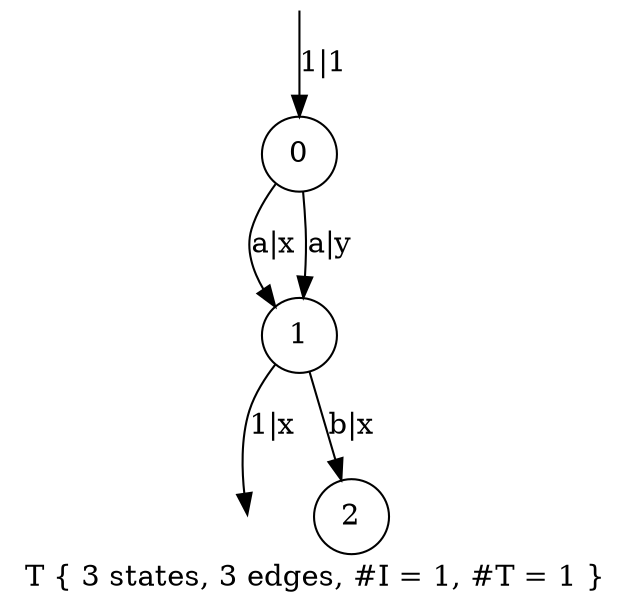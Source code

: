 digraph vcsn {
label="T { 3 states, 3 edges, #I = 1, #T = 1 }";
node [shape=circle];
"T1" [style=invis,label="",width=.01,height=.01];
"T1" -> "T0"[label="1|1 "];
"T0" [label="0"];
"T3" [style=invis,label="",width=.01,height=.01];
"T2" -> "T3"[label="1|x "];
"T2" [label="1"];
"T4" [label="2"];
"T0" -> "T2"[label="a|x "];
"T0" -> "T2"[label="a|y "];
"T2" -> "T4"[label="b|x "];
}
